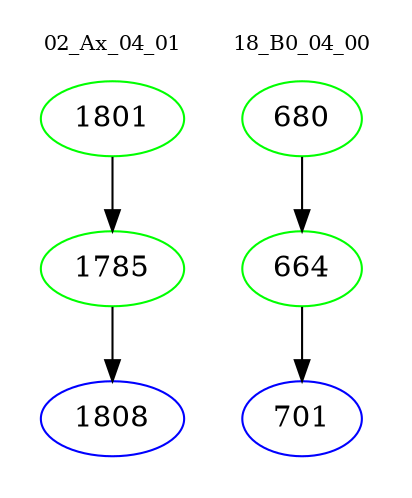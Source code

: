 digraph{
subgraph cluster_0 {
color = white
label = "02_Ax_04_01";
fontsize=10;
T0_1801 [label="1801", color="green"]
T0_1801 -> T0_1785 [color="black"]
T0_1785 [label="1785", color="green"]
T0_1785 -> T0_1808 [color="black"]
T0_1808 [label="1808", color="blue"]
}
subgraph cluster_1 {
color = white
label = "18_B0_04_00";
fontsize=10;
T1_680 [label="680", color="green"]
T1_680 -> T1_664 [color="black"]
T1_664 [label="664", color="green"]
T1_664 -> T1_701 [color="black"]
T1_701 [label="701", color="blue"]
}
}
